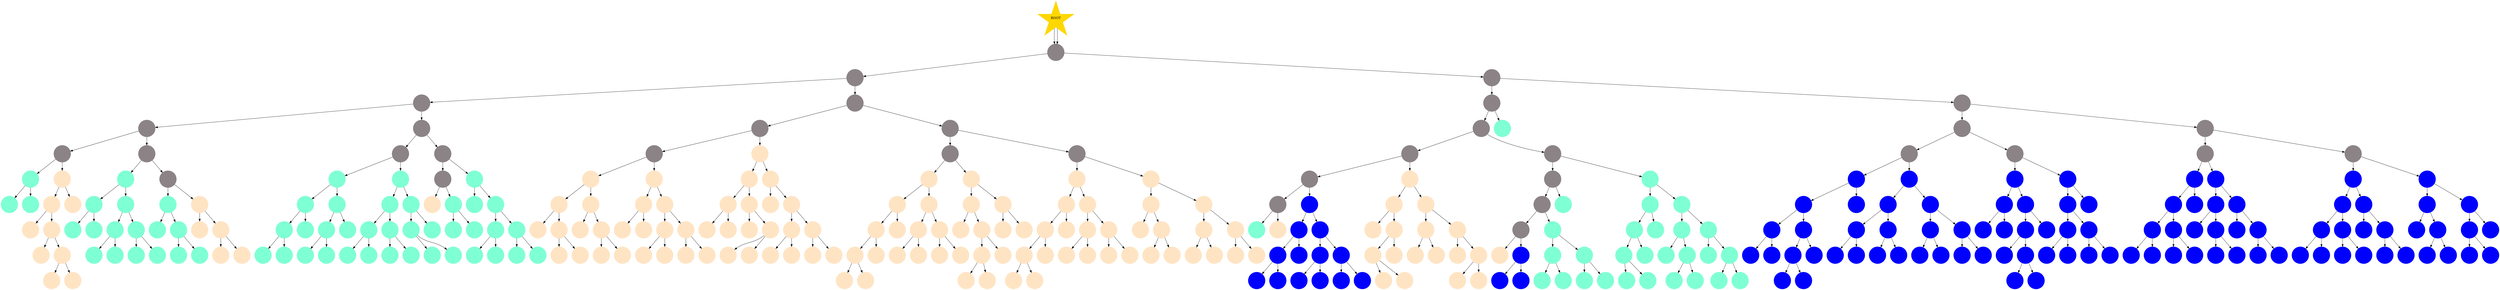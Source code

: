 digraph TreeStructure {

idIDFPKD6O56JC[shape=point; height=1; width=1;style=filled;color=lavenderblush4;label=<<BR/>lavenderblush4<BR/>>]
ROOTNODE[shape=star;style=filled;color=gold;label=<ROOT>]
ROOTNODE->idIDFPKD6O56JC
idIDFPKD6O56JC[shape=point; height=1; width=1;style=filled;color=lavenderblush4;label=<<BR/>lavenderblush4<BR/>>]
ROOTNODE[shape=star;style=filled;color=gold;label=<ROOT>]
ROOTNODE->idIDFPKD6O56JC
idHMG84MONBDZ7[shape=point; height=1; width=1;style=filled;color=lavenderblush4]
idIDFPKD6O56JC->idHMG84MONBDZ7
id1P8H1ME2KFOT[shape=point; height=1; width=1;style=filled;color=lavenderblush4]
idIDFPKD6O56JC->id1P8H1ME2KFOT
idMHEAHH8U468Y[shape=point; height=1; width=1;style=filled;color=lavenderblush4]
idHMG84MONBDZ7->idMHEAHH8U468Y
idWM43GYB3D829[shape=point; height=1; width=1;style=filled;color=lavenderblush4]
idHMG84MONBDZ7->idWM43GYB3D829
id3RB6TF7M4H8I[shape=point; height=1; width=1;style=filled;color=lavenderblush4]
id1P8H1ME2KFOT->id3RB6TF7M4H8I
idM1XQOC60V4Y1[shape=point; height=1; width=1;style=filled;color=lavenderblush4]
id1P8H1ME2KFOT->idM1XQOC60V4Y1
idBQ8B6NURUEVM[shape=point; height=1; width=1;style=filled;color=lavenderblush4]
idMHEAHH8U468Y->idBQ8B6NURUEVM
id72TX530X69KD[shape=point; height=1; width=1;style=filled;color=lavenderblush4]
idMHEAHH8U468Y->id72TX530X69KD
idEO62KBS4G5CT[shape=point; height=1; width=1;style=filled;color=lavenderblush4]
idWM43GYB3D829->idEO62KBS4G5CT
idBXSCDQLMNX2P[shape=point; height=1; width=1;style=filled;color=lavenderblush4]
idWM43GYB3D829->idBXSCDQLMNX2P
id0TD81Y2WT5NV[shape=point; height=1; width=1;style=filled;color=lavenderblush4]
id3RB6TF7M4H8I->id0TD81Y2WT5NV
idQ98WK0U3JAKT[shape=point; height=1; width=1;style=filled;color=aquamarine]
id3RB6TF7M4H8I->idQ98WK0U3JAKT
idSPZLT1Z24OOE[shape=point; height=1; width=1;style=filled;color=lavenderblush4]
idM1XQOC60V4Y1->idSPZLT1Z24OOE
idWS3GKDNKPIYK[shape=point; height=1; width=1;style=filled;color=lavenderblush4]
idM1XQOC60V4Y1->idWS3GKDNKPIYK
idX9PWKYDVFC5A[shape=point; height=1; width=1;style=filled;color=lavenderblush4]
idBQ8B6NURUEVM->idX9PWKYDVFC5A
id8QE9P4TF5QVH[shape=point; height=1; width=1;style=filled;color=lavenderblush4]
idBQ8B6NURUEVM->id8QE9P4TF5QVH
id3MS2XICUQUQ0[shape=point; height=1; width=1;style=filled;color=lavenderblush4]
id72TX530X69KD->id3MS2XICUQUQ0
id4LDVSBQNHIAK[shape=point; height=1; width=1;style=filled;color=lavenderblush4]
id72TX530X69KD->id4LDVSBQNHIAK
idJK83GEOUOFF3[shape=point; height=1; width=1;style=filled;color=lavenderblush4]
idEO62KBS4G5CT->idJK83GEOUOFF3
idTJCMYW28R7SW[shape=point; height=1; width=1;style=filled;color=bisque]
idEO62KBS4G5CT->idTJCMYW28R7SW
idA6ZDOXMBWYK9[shape=point; height=1; width=1;style=filled;color=lavenderblush4]
idBXSCDQLMNX2P->idA6ZDOXMBWYK9
id19ELFMCSDYO3[shape=point; height=1; width=1;style=filled;color=lavenderblush4]
idBXSCDQLMNX2P->id19ELFMCSDYO3
idJASCBHGQ4XL6[shape=point; height=1; width=1;style=filled;color=lavenderblush4]
id0TD81Y2WT5NV->idJASCBHGQ4XL6
idBK4J74Q83AF1[shape=point; height=1; width=1;style=filled;color=lavenderblush4]
id0TD81Y2WT5NV->idBK4J74Q83AF1
id6O37JLVI7A8W[shape=point; height=1; width=1;style=filled;color=lavenderblush4]
idSPZLT1Z24OOE->id6O37JLVI7A8W
id1LK8TRRWSE5Q[shape=point; height=1; width=1;style=filled;color=lavenderblush4]
idSPZLT1Z24OOE->id1LK8TRRWSE5Q
id9EPEIC3OINPQ[shape=point; height=1; width=1;style=filled;color=lavenderblush4]
idWS3GKDNKPIYK->id9EPEIC3OINPQ
id3NRNXTWS5WH8[shape=point; height=1; width=1;style=filled;color=lavenderblush4]
idWS3GKDNKPIYK->id3NRNXTWS5WH8
idE0Q6V26T84SE[shape=point; height=1; width=1;style=filled;color=aquamarine]
idX9PWKYDVFC5A->idE0Q6V26T84SE
idNNK6FGL3U269[shape=point; height=1; width=1;style=filled;color=bisque]
idX9PWKYDVFC5A->idNNK6FGL3U269
idFBUKPEEJ5NG9[shape=point; height=1; width=1;style=filled;color=aquamarine]
id8QE9P4TF5QVH->idFBUKPEEJ5NG9
idPEPN4DOI5RME[shape=point; height=1; width=1;style=filled;color=lavenderblush4]
id8QE9P4TF5QVH->idPEPN4DOI5RME
idKS28MMN59NAK[shape=point; height=1; width=1;style=filled;color=aquamarine]
id3MS2XICUQUQ0->idKS28MMN59NAK
id1SD5GQF7I97I[shape=point; height=1; width=1;style=filled;color=aquamarine]
id3MS2XICUQUQ0->id1SD5GQF7I97I
id7YW8L3EVO1C3[shape=point; height=1; width=1;style=filled;color=lavenderblush4]
id4LDVSBQNHIAK->id7YW8L3EVO1C3
idSFU7D70RS4VY[shape=point; height=1; width=1;style=filled;color=aquamarine]
id4LDVSBQNHIAK->idSFU7D70RS4VY
id5PM4PP6L1Y79[shape=point; height=1; width=1;style=filled;color=bisque]
idJK83GEOUOFF3->id5PM4PP6L1Y79
id2QHEEGUI0CZR[shape=point; height=1; width=1;style=filled;color=bisque]
idJK83GEOUOFF3->id2QHEEGUI0CZR
idZX534TLAL5ZU[shape=point; height=1; width=1;style=filled;color=bisque]
idTJCMYW28R7SW->idZX534TLAL5ZU
idM3V9VJ37KW4V[shape=point; height=1; width=1;style=filled;color=bisque]
idTJCMYW28R7SW->idM3V9VJ37KW4V
idTZ6FESET5RE5[shape=point; height=1; width=1;style=filled;color=bisque]
idA6ZDOXMBWYK9->idTZ6FESET5RE5
idK8C2QOO71K3U[shape=point; height=1; width=1;style=filled;color=bisque]
idA6ZDOXMBWYK9->idK8C2QOO71K3U
id3BZJ890IEF1L[shape=point; height=1; width=1;style=filled;color=bisque]
id19ELFMCSDYO3->id3BZJ890IEF1L
idIKW6H8DTPAHV[shape=point; height=1; width=1;style=filled;color=bisque]
id19ELFMCSDYO3->idIKW6H8DTPAHV
idZJW4ENEQIIE3[shape=point; height=1; width=1;style=filled;color=lavenderblush4]
idJASCBHGQ4XL6->idZJW4ENEQIIE3
id0T1FDN2AG05M[shape=point; height=1; width=1;style=filled;color=bisque]
idJASCBHGQ4XL6->id0T1FDN2AG05M
idGQZSZXJO25DM[shape=point; height=1; width=1;style=filled;color=lavenderblush4]
idBK4J74Q83AF1->idGQZSZXJO25DM
idSLMHA2FYCNHG[shape=point; height=1; width=1;style=filled;color=aquamarine]
idBK4J74Q83AF1->idSLMHA2FYCNHG
idJJ4PZJ58ULA3[shape=point; height=1; width=1;style=filled;color=blue]
id6O37JLVI7A8W->idJJ4PZJ58ULA3
idRMJ8716EM6HA[shape=point; height=1; width=1;style=filled;color=blue]
id6O37JLVI7A8W->idRMJ8716EM6HA
idZ9287QLVFZII[shape=point; height=1; width=1;style=filled;color=blue]
id1LK8TRRWSE5Q->idZ9287QLVFZII
idHXY6V7TA45DA[shape=point; height=1; width=1;style=filled;color=blue]
id1LK8TRRWSE5Q->idHXY6V7TA45DA
id4K8PY9UT7ECW[shape=point; height=1; width=1;style=filled;color=blue]
id9EPEIC3OINPQ->id4K8PY9UT7ECW
idXDLVB6OBU5OK[shape=point; height=1; width=1;style=filled;color=blue]
id9EPEIC3OINPQ->idXDLVB6OBU5OK
id2QM2T4J2YAO3[shape=point; height=1; width=1;style=filled;color=blue]
id3NRNXTWS5WH8->id2QM2T4J2YAO3
id172XUIOUK1PR[shape=point; height=1; width=1;style=filled;color=blue]
id3NRNXTWS5WH8->id172XUIOUK1PR
id7ZBIY9GGC2VQ[shape=point; height=1; width=1;style=filled;color=aquamarine]
idE0Q6V26T84SE->id7ZBIY9GGC2VQ
idRO49J3SMFKJV[shape=point; height=1; width=1;style=filled;color=aquamarine]
idE0Q6V26T84SE->idRO49J3SMFKJV
idYHFRI06M3L4I[shape=point; height=1; width=1;style=filled;color=bisque]
idNNK6FGL3U269->idYHFRI06M3L4I
idSRREG0O5E12D[shape=point; height=1; width=1;style=filled;color=bisque]
idNNK6FGL3U269->idSRREG0O5E12D
idLO0KSAS4TJQM[shape=point; height=1; width=1;style=filled;color=aquamarine]
idFBUKPEEJ5NG9->idLO0KSAS4TJQM
id2F52SSC2MQ1F[shape=point; height=1; width=1;style=filled;color=aquamarine]
idFBUKPEEJ5NG9->id2F52SSC2MQ1F
id9P4N71BOBXHI[shape=point; height=1; width=1;style=filled;color=aquamarine]
idPEPN4DOI5RME->id9P4N71BOBXHI
id1QQKMUXFX1CE[shape=point; height=1; width=1;style=filled;color=bisque]
idPEPN4DOI5RME->id1QQKMUXFX1CE
idU0Q1G7E7S6ZT[shape=point; height=1; width=1;style=filled;color=aquamarine]
idKS28MMN59NAK->idU0Q1G7E7S6ZT
id4GSVUR4I0EYC[shape=point; height=1; width=1;style=filled;color=aquamarine]
idKS28MMN59NAK->id4GSVUR4I0EYC
idSCE8UI9EKK3E[shape=point; height=1; width=1;style=filled;color=aquamarine]
id1SD5GQF7I97I->idSCE8UI9EKK3E
idP1U2XWOSB26K[shape=point; height=1; width=1;style=filled;color=aquamarine]
id1SD5GQF7I97I->idP1U2XWOSB26K
idQHNFK5P6HXGX[shape=point; height=1; width=1;style=filled;color=bisque]
id7YW8L3EVO1C3->idQHNFK5P6HXGX
idBEV00Q3P5QRT[shape=point; height=1; width=1;style=filled;color=aquamarine]
id7YW8L3EVO1C3->idBEV00Q3P5QRT
id896T4VYMY0GH[shape=point; height=1; width=1;style=filled;color=aquamarine]
idSFU7D70RS4VY->id896T4VYMY0GH
idD66Q89BQGJGD[shape=point; height=1; width=1;style=filled;color=aquamarine]
idSFU7D70RS4VY->idD66Q89BQGJGD
id7D4WQW5LQC8O[shape=point; height=1; width=1;style=filled;color=bisque]
id5PM4PP6L1Y79->id7D4WQW5LQC8O
idM7G9IRG1KK44[shape=point; height=1; width=1;style=filled;color=bisque]
id5PM4PP6L1Y79->idM7G9IRG1KK44
idL5HDSEJVRMQT[shape=point; height=1; width=1;style=filled;color=bisque]
id2QHEEGUI0CZR->idL5HDSEJVRMQT
id8S3NLLFIHMYI[shape=point; height=1; width=1;style=filled;color=bisque]
id2QHEEGUI0CZR->id8S3NLLFIHMYI
idGEUB5UPUMFCE[shape=point; height=1; width=1;style=filled;color=bisque]
idZX534TLAL5ZU->idGEUB5UPUMFCE
idSJ9M8H1TE0SE[shape=point; height=1; width=1;style=filled;color=bisque]
idZX534TLAL5ZU->idSJ9M8H1TE0SE
idL360C26TM1T1[shape=point; height=1; width=1;style=filled;color=bisque]
idM3V9VJ37KW4V->idL360C26TM1T1
idH9Z5CHEUGLWO[shape=point; height=1; width=1;style=filled;color=bisque]
idM3V9VJ37KW4V->idH9Z5CHEUGLWO
idMRLKRJ0XF8ZJ[shape=point; height=1; width=1;style=filled;color=bisque]
idTZ6FESET5RE5->idMRLKRJ0XF8ZJ
id6HWU4A2GM2VY[shape=point; height=1; width=1;style=filled;color=bisque]
idTZ6FESET5RE5->id6HWU4A2GM2VY
idF2DA84I6RXL9[shape=point; height=1; width=1;style=filled;color=bisque]
idK8C2QOO71K3U->idF2DA84I6RXL9
idWW8ITLRTBKT7[shape=point; height=1; width=1;style=filled;color=bisque]
idK8C2QOO71K3U->idWW8ITLRTBKT7
idWZFA12DBLDYG[shape=point; height=1; width=1;style=filled;color=bisque]
id3BZJ890IEF1L->idWZFA12DBLDYG
idP6CBF3XDKK96[shape=point; height=1; width=1;style=filled;color=bisque]
id3BZJ890IEF1L->idP6CBF3XDKK96
id3GLFYU03L6DF[shape=point; height=1; width=1;style=filled;color=bisque]
idIKW6H8DTPAHV->id3GLFYU03L6DF
idV9I1BR02OUFP[shape=point; height=1; width=1;style=filled;color=bisque]
idIKW6H8DTPAHV->idV9I1BR02OUFP
id3FJCG7BE5SXL[shape=point; height=1; width=1;style=filled;color=lavenderblush4]
idZJW4ENEQIIE3->id3FJCG7BE5SXL
idRT2KRI1SHW5L[shape=point; height=1; width=1;style=filled;color=blue]
idZJW4ENEQIIE3->idRT2KRI1SHW5L
id9FXX03QFEG4U[shape=point; height=1; width=1;style=filled;color=bisque]
id0T1FDN2AG05M->id9FXX03QFEG4U
id4HL6M5N1DFRY[shape=point; height=1; width=1;style=filled;color=bisque]
id0T1FDN2AG05M->id4HL6M5N1DFRY
idLXX9CHC8YGBW[shape=point; height=1; width=1;style=filled;color=lavenderblush4]
idGQZSZXJO25DM->idLXX9CHC8YGBW
idH9O77NVSB4KI[shape=point; height=1; width=1;style=filled;color=aquamarine]
idGQZSZXJO25DM->idH9O77NVSB4KI
id6748IYTSYJSP[shape=point; height=1; width=1;style=filled;color=aquamarine]
idSLMHA2FYCNHG->id6748IYTSYJSP
id92NK3RBHV0UF[shape=point; height=1; width=1;style=filled;color=aquamarine]
idSLMHA2FYCNHG->id92NK3RBHV0UF
idDAQFGCX3IX3V[shape=point; height=1; width=1;style=filled;color=blue]
idJJ4PZJ58ULA3->idDAQFGCX3IX3V
id4H9874D78VYP[shape=point; height=1; width=1;style=filled;color=blue]
idJJ4PZJ58ULA3->id4H9874D78VYP
idR41YWK0V6N2A[shape=point; height=1; width=1;style=filled;color=blue]
idRMJ8716EM6HA->idR41YWK0V6N2A
idMK4TINX93VDI[shape=point; height=1; width=1;style=filled;color=blue]
idRMJ8716EM6HA->idMK4TINX93VDI
id9BUM34J7O7P4[shape=point; height=1; width=1;style=filled;color=blue]
idZ9287QLVFZII->id9BUM34J7O7P4
idWDKIH1RWYAKE[shape=point; height=1; width=1;style=filled;color=blue]
idZ9287QLVFZII->idWDKIH1RWYAKE
idRMYU5RISUQ2G[shape=point; height=1; width=1;style=filled;color=blue]
idHXY6V7TA45DA->idRMYU5RISUQ2G
idHFVCIIE24K5T[shape=point; height=1; width=1;style=filled;color=blue]
idHXY6V7TA45DA->idHFVCIIE24K5T
idEZQ6MI1RLHVB[shape=point; height=1; width=1;style=filled;color=blue]
id4K8PY9UT7ECW->idEZQ6MI1RLHVB
idR0TAWJEKZ4QY[shape=point; height=1; width=1;style=filled;color=blue]
id4K8PY9UT7ECW->idR0TAWJEKZ4QY
idOOYQNKHFQI12[shape=point; height=1; width=1;style=filled;color=blue]
idXDLVB6OBU5OK->idOOYQNKHFQI12
id5NTN1SOOMEJN[shape=point; height=1; width=1;style=filled;color=blue]
idXDLVB6OBU5OK->id5NTN1SOOMEJN
idTIRIGTU7EURB[shape=point; height=1; width=1;style=filled;color=blue]
id2QM2T4J2YAO3->idTIRIGTU7EURB
idXUT2SUMZNEPQ[shape=point; height=1; width=1;style=filled;color=blue]
id2QM2T4J2YAO3->idXUT2SUMZNEPQ
idXWQ9AOW8YIZQ[shape=point; height=1; width=1;style=filled;color=blue]
id172XUIOUK1PR->idXWQ9AOW8YIZQ
idQQ2RDLH1ED24[shape=point; height=1; width=1;style=filled;color=blue]
id172XUIOUK1PR->idQQ2RDLH1ED24
idL6X51EG76QGV[shape=point; height=1; width=1;style=filled;color=bisque]
idYHFRI06M3L4I->idL6X51EG76QGV
idRGXP8D8ZFO5Z[shape=point; height=1; width=1;style=filled;color=bisque]
idYHFRI06M3L4I->idRGXP8D8ZFO5Z
id2YWUZ57DRMKG[shape=point; height=1; width=1;style=filled;color=aquamarine]
idLO0KSAS4TJQM->id2YWUZ57DRMKG
idDXBKUWXZKBZV[shape=point; height=1; width=1;style=filled;color=aquamarine]
idLO0KSAS4TJQM->idDXBKUWXZKBZV
idSWUOU3EOUZIB[shape=point; height=1; width=1;style=filled;color=aquamarine]
id2F52SSC2MQ1F->idSWUOU3EOUZIB
idDJTQRINEM32C[shape=point; height=1; width=1;style=filled;color=aquamarine]
id2F52SSC2MQ1F->idDJTQRINEM32C
idKC32IT9CT4AD[shape=point; height=1; width=1;style=filled;color=aquamarine]
id9P4N71BOBXHI->idKC32IT9CT4AD
id9KLX1A2R4UKH[shape=point; height=1; width=1;style=filled;color=aquamarine]
id9P4N71BOBXHI->id9KLX1A2R4UKH
idHOA7EHU4FDKK[shape=point; height=1; width=1;style=filled;color=bisque]
id1QQKMUXFX1CE->idHOA7EHU4FDKK
idA787LU9YEMU4[shape=point; height=1; width=1;style=filled;color=bisque]
id1QQKMUXFX1CE->idA787LU9YEMU4
id4K5JEBUBFLC0[shape=point; height=1; width=1;style=filled;color=aquamarine]
idU0Q1G7E7S6ZT->id4K5JEBUBFLC0
idGDJC2ZVZW40H[shape=point; height=1; width=1;style=filled;color=aquamarine]
idU0Q1G7E7S6ZT->idGDJC2ZVZW40H
id5QG4THZ1Q6F9[shape=point; height=1; width=1;style=filled;color=aquamarine]
id4GSVUR4I0EYC->id5QG4THZ1Q6F9
id6IRXU3EYYLM5[shape=point; height=1; width=1;style=filled;color=aquamarine]
id4GSVUR4I0EYC->id6IRXU3EYYLM5
idX3VPXES5DUYQ[shape=point; height=1; width=1;style=filled;color=aquamarine]
idSCE8UI9EKK3E->idX3VPXES5DUYQ
idW6K91OR95WRP[shape=point; height=1; width=1;style=filled;color=aquamarine]
idSCE8UI9EKK3E->idW6K91OR95WRP
id4VLKNAAC8HTA[shape=point; height=1; width=1;style=filled;color=aquamarine]
idP1U2XWOSB26K->id4VLKNAAC8HTA
idR5IY50QEND48[shape=point; height=1; width=1;style=filled;color=aquamarine]
idP1U2XWOSB26K->idR5IY50QEND48
idWH9A1QIWTY3X[shape=point; height=1; width=1;style=filled;color=aquamarine]
idBEV00Q3P5QRT->idWH9A1QIWTY3X
idMT8FSTPCQ7X3[shape=point; height=1; width=1;style=filled;color=aquamarine]
idBEV00Q3P5QRT->idMT8FSTPCQ7X3
idU5IC80KD4V5F[shape=point; height=1; width=1;style=filled;color=aquamarine]
idD66Q89BQGJGD->idU5IC80KD4V5F
idTTKPBFFC1ER9[shape=point; height=1; width=1;style=filled;color=aquamarine]
idD66Q89BQGJGD->idTTKPBFFC1ER9
idF4RA27W2G0OH[shape=point; height=1; width=1;style=filled;color=bisque]
id7D4WQW5LQC8O->idF4RA27W2G0OH
id2AZSMD7NUP9Y[shape=point; height=1; width=1;style=filled;color=bisque]
id7D4WQW5LQC8O->id2AZSMD7NUP9Y
idK6K6Q5O7VGTE[shape=point; height=1; width=1;style=filled;color=bisque]
idM7G9IRG1KK44->idK6K6Q5O7VGTE
id14HFY7VAIG2M[shape=point; height=1; width=1;style=filled;color=bisque]
idM7G9IRG1KK44->id14HFY7VAIG2M
idJC03DGR4GGAR[shape=point; height=1; width=1;style=filled;color=bisque]
idL5HDSEJVRMQT->idJC03DGR4GGAR
idK6AICIPFLR70[shape=point; height=1; width=1;style=filled;color=bisque]
idL5HDSEJVRMQT->idK6AICIPFLR70
idBFHT0VB6SV7A[shape=point; height=1; width=1;style=filled;color=bisque]
id8S3NLLFIHMYI->idBFHT0VB6SV7A
idNZC8HC496EFS[shape=point; height=1; width=1;style=filled;color=bisque]
id8S3NLLFIHMYI->idNZC8HC496EFS
idRON5CL2ZXBG2[shape=point; height=1; width=1;style=filled;color=bisque]
idGEUB5UPUMFCE->idRON5CL2ZXBG2
idCOUD5V2470VP[shape=point; height=1; width=1;style=filled;color=bisque]
idGEUB5UPUMFCE->idCOUD5V2470VP
id6AFX23SA4UXL[shape=point; height=1; width=1;style=filled;color=bisque]
idSJ9M8H1TE0SE->id6AFX23SA4UXL
idWZAIONCSM3G0[shape=point; height=1; width=1;style=filled;color=bisque]
idSJ9M8H1TE0SE->idWZAIONCSM3G0
id9H9M28I66T0M[shape=point; height=1; width=1;style=filled;color=bisque]
idH9Z5CHEUGLWO->id9H9M28I66T0M
idIEDNSQSH0YG4[shape=point; height=1; width=1;style=filled;color=bisque]
idH9Z5CHEUGLWO->idIEDNSQSH0YG4
idOF8YQ1S2X2LW[shape=point; height=1; width=1;style=filled;color=bisque]
idMRLKRJ0XF8ZJ->idOF8YQ1S2X2LW
id2EN85CTVJ1I3[shape=point; height=1; width=1;style=filled;color=bisque]
idMRLKRJ0XF8ZJ->id2EN85CTVJ1I3
idG38EJDHMYVEN[shape=point; height=1; width=1;style=filled;color=bisque]
id6HWU4A2GM2VY->idG38EJDHMYVEN
id33ZNUBRX3JJP[shape=point; height=1; width=1;style=filled;color=bisque]
id6HWU4A2GM2VY->id33ZNUBRX3JJP
id8FI54HF0UZ76[shape=point; height=1; width=1;style=filled;color=bisque]
idF2DA84I6RXL9->id8FI54HF0UZ76
idG0GDP94I4ANH[shape=point; height=1; width=1;style=filled;color=bisque]
idF2DA84I6RXL9->idG0GDP94I4ANH
id3ZWTPYZZAK4M[shape=point; height=1; width=1;style=filled;color=bisque]
idWW8ITLRTBKT7->id3ZWTPYZZAK4M
idRYJLMBP26NAB[shape=point; height=1; width=1;style=filled;color=bisque]
idWW8ITLRTBKT7->idRYJLMBP26NAB
idFJ64U6DSE9MK[shape=point; height=1; width=1;style=filled;color=bisque]
idWZFA12DBLDYG->idFJ64U6DSE9MK
idKRIQ7KO6HDIB[shape=point; height=1; width=1;style=filled;color=bisque]
idWZFA12DBLDYG->idKRIQ7KO6HDIB
idQMT5BOLTFS8L[shape=point; height=1; width=1;style=filled;color=bisque]
idP6CBF3XDKK96->idQMT5BOLTFS8L
idDE1HSOGJKGGE[shape=point; height=1; width=1;style=filled;color=bisque]
idP6CBF3XDKK96->idDE1HSOGJKGGE
id9Z8VBZJQ698Z[shape=point; height=1; width=1;style=filled;color=bisque]
id3GLFYU03L6DF->id9Z8VBZJQ698Z
idFEOE7R3QVRGK[shape=point; height=1; width=1;style=filled;color=bisque]
id3GLFYU03L6DF->idFEOE7R3QVRGK
id4RDLD2WFF2SU[shape=point; height=1; width=1;style=filled;color=bisque]
idV9I1BR02OUFP->id4RDLD2WFF2SU
idMN3KQ1Y43H65[shape=point; height=1; width=1;style=filled;color=bisque]
idV9I1BR02OUFP->idMN3KQ1Y43H65
idOQU6T7WEB8FX[shape=point; height=1; width=1;style=filled;color=aquamarine]
id3FJCG7BE5SXL->idOQU6T7WEB8FX
idBZXR8YHIDJ1Z[shape=point; height=1; width=1;style=filled;color=bisque]
id3FJCG7BE5SXL->idBZXR8YHIDJ1Z
idD3ZJR4HTSXX3[shape=point; height=1; width=1;style=filled;color=blue]
idRT2KRI1SHW5L->idD3ZJR4HTSXX3
idANA9OLDJFVTW[shape=point; height=1; width=1;style=filled;color=blue]
idRT2KRI1SHW5L->idANA9OLDJFVTW
idJ76EHIX2TYJU[shape=point; height=1; width=1;style=filled;color=bisque]
id9FXX03QFEG4U->idJ76EHIX2TYJU
idK3SYWB6FBEBY[shape=point; height=1; width=1;style=filled;color=bisque]
id9FXX03QFEG4U->idK3SYWB6FBEBY
idBXPQ5T6SATQ0[shape=point; height=1; width=1;style=filled;color=bisque]
id4HL6M5N1DFRY->idBXPQ5T6SATQ0
idTOIEKE9HPO5Z[shape=point; height=1; width=1;style=filled;color=bisque]
id4HL6M5N1DFRY->idTOIEKE9HPO5Z
id2W0KF264VS7S[shape=point; height=1; width=1;style=filled;color=lavenderblush4]
idLXX9CHC8YGBW->id2W0KF264VS7S
idR8XIZAO97BMX[shape=point; height=1; width=1;style=filled;color=aquamarine]
idLXX9CHC8YGBW->idR8XIZAO97BMX
idPBYC6EVZ4V09[shape=point; height=1; width=1;style=filled;color=aquamarine]
id6748IYTSYJSP->idPBYC6EVZ4V09
id3YN06PHLBBPC[shape=point; height=1; width=1;style=filled;color=aquamarine]
id6748IYTSYJSP->id3YN06PHLBBPC
id2ARTG3KAE9WM[shape=point; height=1; width=1;style=filled;color=aquamarine]
id92NK3RBHV0UF->id2ARTG3KAE9WM
idVJ9G3JS9S7MD[shape=point; height=1; width=1;style=filled;color=aquamarine]
id92NK3RBHV0UF->idVJ9G3JS9S7MD
id0HFUUC2KU8A2[shape=point; height=1; width=1;style=filled;color=blue]
idDAQFGCX3IX3V->id0HFUUC2KU8A2
idGJLH9C055X1C[shape=point; height=1; width=1;style=filled;color=blue]
idDAQFGCX3IX3V->idGJLH9C055X1C
idP7AZ9H19MKTJ[shape=point; height=1; width=1;style=filled;color=blue]
idR41YWK0V6N2A->idP7AZ9H19MKTJ
idBUWYKGM77RTL[shape=point; height=1; width=1;style=filled;color=blue]
idR41YWK0V6N2A->idBUWYKGM77RTL
idL51DC742CO2J[shape=point; height=1; width=1;style=filled;color=blue]
idMK4TINX93VDI->idL51DC742CO2J
idSVKGLRCLDZL3[shape=point; height=1; width=1;style=filled;color=blue]
idMK4TINX93VDI->idSVKGLRCLDZL3
idFG421DVOI3O3[shape=point; height=1; width=1;style=filled;color=blue]
id9BUM34J7O7P4->idFG421DVOI3O3
idT88US65X50QR[shape=point; height=1; width=1;style=filled;color=blue]
id9BUM34J7O7P4->idT88US65X50QR
idP4Y2MXH9MSPZ[shape=point; height=1; width=1;style=filled;color=blue]
idWDKIH1RWYAKE->idP4Y2MXH9MSPZ
idTBJUK1HBT2JS[shape=point; height=1; width=1;style=filled;color=blue]
idWDKIH1RWYAKE->idTBJUK1HBT2JS
idYVGQMN4DIAWJ[shape=point; height=1; width=1;style=filled;color=blue]
idRMYU5RISUQ2G->idYVGQMN4DIAWJ
idVLOAAYMI8863[shape=point; height=1; width=1;style=filled;color=blue]
idRMYU5RISUQ2G->idVLOAAYMI8863
idI3FE2V3A49X2[shape=point; height=1; width=1;style=filled;color=blue]
idEZQ6MI1RLHVB->idI3FE2V3A49X2
id5IDNGX4WKTWN[shape=point; height=1; width=1;style=filled;color=blue]
idEZQ6MI1RLHVB->id5IDNGX4WKTWN
idLR3Q2ME3DAT8[shape=point; height=1; width=1;style=filled;color=blue]
idOOYQNKHFQI12->idLR3Q2ME3DAT8
idNK3C4QSWIGLX[shape=point; height=1; width=1;style=filled;color=blue]
idOOYQNKHFQI12->idNK3C4QSWIGLX
id7B1K7OPVRUP6[shape=point; height=1; width=1;style=filled;color=blue]
id5NTN1SOOMEJN->id7B1K7OPVRUP6
id3SLD1Z7OYBAC[shape=point; height=1; width=1;style=filled;color=blue]
id5NTN1SOOMEJN->id3SLD1Z7OYBAC
idKKLN1Q2DMLYU[shape=point; height=1; width=1;style=filled;color=blue]
idTIRIGTU7EURB->idKKLN1Q2DMLYU
idJZF6R0MOVCYM[shape=point; height=1; width=1;style=filled;color=blue]
idTIRIGTU7EURB->idJZF6R0MOVCYM
idSTUN9R7CH7UD[shape=point; height=1; width=1;style=filled;color=blue]
idXUT2SUMZNEPQ->idSTUN9R7CH7UD
idBB3EIQP0946B[shape=point; height=1; width=1;style=filled;color=blue]
idXUT2SUMZNEPQ->idBB3EIQP0946B
id0EMJ29M56YPA[shape=point; height=1; width=1;style=filled;color=blue]
idXWQ9AOW8YIZQ->id0EMJ29M56YPA
id7II9PUCTF3CI[shape=point; height=1; width=1;style=filled;color=blue]
idXWQ9AOW8YIZQ->id7II9PUCTF3CI
idY14J4U516PUS[shape=point; height=1; width=1;style=filled;color=blue]
idQQ2RDLH1ED24->idY14J4U516PUS
idAKWKOZ78BT77[shape=point; height=1; width=1;style=filled;color=blue]
idQQ2RDLH1ED24->idAKWKOZ78BT77
idFHFRN6Z8775L[shape=point; height=1; width=1;style=filled;color=bisque]
idRGXP8D8ZFO5Z->idFHFRN6Z8775L
idINJSEIHHWMN8[shape=point; height=1; width=1;style=filled;color=bisque]
idRGXP8D8ZFO5Z->idINJSEIHHWMN8
idJQW6ML4QJYUG[shape=point; height=1; width=1;style=filled;color=aquamarine]
idSWUOU3EOUZIB->idJQW6ML4QJYUG
idRUKRAUVHC3FF[shape=point; height=1; width=1;style=filled;color=aquamarine]
idSWUOU3EOUZIB->idRUKRAUVHC3FF
idS7UFQRA442SH[shape=point; height=1; width=1;style=filled;color=aquamarine]
idDJTQRINEM32C->idS7UFQRA442SH
idTX008RGH25K5[shape=point; height=1; width=1;style=filled;color=aquamarine]
idDJTQRINEM32C->idTX008RGH25K5
id8XJECGUCEYZI[shape=point; height=1; width=1;style=filled;color=aquamarine]
id9KLX1A2R4UKH->id8XJECGUCEYZI
id58L87X1UNYI3[shape=point; height=1; width=1;style=filled;color=aquamarine]
id9KLX1A2R4UKH->id58L87X1UNYI3
idG22NO1AM2VAS[shape=point; height=1; width=1;style=filled;color=bisque]
idA787LU9YEMU4->idG22NO1AM2VAS
idDMXENC4UPQ1O[shape=point; height=1; width=1;style=filled;color=bisque]
idA787LU9YEMU4->idDMXENC4UPQ1O
idRYDU1HHATEJV[shape=point; height=1; width=1;style=filled;color=aquamarine]
id4K5JEBUBFLC0->idRYDU1HHATEJV
id0OSGFZCJP9LM[shape=point; height=1; width=1;style=filled;color=aquamarine]
id4K5JEBUBFLC0->id0OSGFZCJP9LM
id7RXJPZMLZEYO[shape=point; height=1; width=1;style=filled;color=aquamarine]
id5QG4THZ1Q6F9->id7RXJPZMLZEYO
idEVE1VOCBHZTO[shape=point; height=1; width=1;style=filled;color=aquamarine]
id5QG4THZ1Q6F9->idEVE1VOCBHZTO
idW10QKZS8XHEJ[shape=point; height=1; width=1;style=filled;color=aquamarine]
idX3VPXES5DUYQ->idW10QKZS8XHEJ
idY57VIH71TPRB[shape=point; height=1; width=1;style=filled;color=aquamarine]
idX3VPXES5DUYQ->idY57VIH71TPRB
idJSIAL9MPCCIF[shape=point; height=1; width=1;style=filled;color=aquamarine]
idW6K91OR95WRP->idJSIAL9MPCCIF
id4HGANFDIRYI8[shape=point; height=1; width=1;style=filled;color=aquamarine]
idW6K91OR95WRP->id4HGANFDIRYI8
idREFJ91Q1865F[shape=point; height=1; width=1;style=filled;color=aquamarine]
id4VLKNAAC8HTA->idREFJ91Q1865F
idU0POF2IVAF84[shape=point; height=1; width=1;style=filled;color=aquamarine]
id4VLKNAAC8HTA->idU0POF2IVAF84
idF8VIFEMSPLXN[shape=point; height=1; width=1;style=filled;color=aquamarine]
idU5IC80KD4V5F->idF8VIFEMSPLXN
idDXNVBMRCDM3D[shape=point; height=1; width=1;style=filled;color=aquamarine]
idU5IC80KD4V5F->idDXNVBMRCDM3D
idVPNCWSM6OQ24[shape=point; height=1; width=1;style=filled;color=aquamarine]
idTTKPBFFC1ER9->idVPNCWSM6OQ24
idC31211KMEP9Z[shape=point; height=1; width=1;style=filled;color=aquamarine]
idTTKPBFFC1ER9->idC31211KMEP9Z
idFKDTFK0JZHO0[shape=point; height=1; width=1;style=filled;color=bisque]
id2AZSMD7NUP9Y->idFKDTFK0JZHO0
idWWAT6L7RVJ5J[shape=point; height=1; width=1;style=filled;color=bisque]
id2AZSMD7NUP9Y->idWWAT6L7RVJ5J
id02PGWZA90NSL[shape=point; height=1; width=1;style=filled;color=bisque]
id14HFY7VAIG2M->id02PGWZA90NSL
idDG8LY7G9CZ5C[shape=point; height=1; width=1;style=filled;color=bisque]
id14HFY7VAIG2M->idDG8LY7G9CZ5C
idLTC1DYWFITBD[shape=point; height=1; width=1;style=filled;color=bisque]
idBFHT0VB6SV7A->idLTC1DYWFITBD
id3STZ2MDVFJTF[shape=point; height=1; width=1;style=filled;color=bisque]
idBFHT0VB6SV7A->id3STZ2MDVFJTF
idLFUY911LT06F[shape=point; height=1; width=1;style=filled;color=bisque]
idNZC8HC496EFS->idLFUY911LT06F
id84MAAU8NYO0J[shape=point; height=1; width=1;style=filled;color=bisque]
idNZC8HC496EFS->id84MAAU8NYO0J
idJJ9BHZJ9YAAK[shape=point; height=1; width=1;style=filled;color=bisque]
idWZAIONCSM3G0->idJJ9BHZJ9YAAK
id3J896P7PHCTR[shape=point; height=1; width=1;style=filled;color=bisque]
idWZAIONCSM3G0->id3J896P7PHCTR
id659VM4YEJGN6[shape=point; height=1; width=1;style=filled;color=bisque]
id9H9M28I66T0M->id659VM4YEJGN6
idHQHZ2LZOKHRL[shape=point; height=1; width=1;style=filled;color=bisque]
id9H9M28I66T0M->idHQHZ2LZOKHRL
idNJ82GJVYNMDH[shape=point; height=1; width=1;style=filled;color=bisque]
idIEDNSQSH0YG4->idNJ82GJVYNMDH
idYCX2DX3AL33O[shape=point; height=1; width=1;style=filled;color=bisque]
idIEDNSQSH0YG4->idYCX2DX3AL33O
idLB4V0E0B1YJS[shape=point; height=1; width=1;style=filled;color=bisque]
idOF8YQ1S2X2LW->idLB4V0E0B1YJS
idTF2S2SM66HOD[shape=point; height=1; width=1;style=filled;color=bisque]
idOF8YQ1S2X2LW->idTF2S2SM66HOD
idZE5BYUQ0NIZ8[shape=point; height=1; width=1;style=filled;color=bisque]
idG38EJDHMYVEN->idZE5BYUQ0NIZ8
id6TO3XRX01HGT[shape=point; height=1; width=1;style=filled;color=bisque]
idG38EJDHMYVEN->id6TO3XRX01HGT
idEXVTKTLR13T2[shape=point; height=1; width=1;style=filled;color=bisque]
id33ZNUBRX3JJP->idEXVTKTLR13T2
id4Y7SFWQTMF7L[shape=point; height=1; width=1;style=filled;color=bisque]
id33ZNUBRX3JJP->id4Y7SFWQTMF7L
idFY4QXY4053CL[shape=point; height=1; width=1;style=filled;color=bisque]
idG0GDP94I4ANH->idFY4QXY4053CL
idFZORNYX7FC5V[shape=point; height=1; width=1;style=filled;color=bisque]
idG0GDP94I4ANH->idFZORNYX7FC5V
idU5729P6A0USG[shape=point; height=1; width=1;style=filled;color=bisque]
idFJ64U6DSE9MK->idU5729P6A0USG
id8NMI30A4KW4K[shape=point; height=1; width=1;style=filled;color=bisque]
idFJ64U6DSE9MK->id8NMI30A4KW4K
idB8BQ18UZXGBI[shape=point; height=1; width=1;style=filled;color=bisque]
idQMT5BOLTFS8L->idB8BQ18UZXGBI
idGTR1RW3VJF3G[shape=point; height=1; width=1;style=filled;color=bisque]
idQMT5BOLTFS8L->idGTR1RW3VJF3G
idWORPSH0K3227[shape=point; height=1; width=1;style=filled;color=bisque]
idDE1HSOGJKGGE->idWORPSH0K3227
id260SEDR3PGJS[shape=point; height=1; width=1;style=filled;color=bisque]
idDE1HSOGJKGGE->id260SEDR3PGJS
id3Z0LI4YED7UC[shape=point; height=1; width=1;style=filled;color=bisque]
idFEOE7R3QVRGK->id3Z0LI4YED7UC
idSZSLLDN5TD1D[shape=point; height=1; width=1;style=filled;color=bisque]
idFEOE7R3QVRGK->idSZSLLDN5TD1D
idUBU9F0TGP5OR[shape=point; height=1; width=1;style=filled;color=bisque]
id4RDLD2WFF2SU->idUBU9F0TGP5OR
id8XJAB2D2BQSQ[shape=point; height=1; width=1;style=filled;color=bisque]
id4RDLD2WFF2SU->id8XJAB2D2BQSQ
idCG3E377NW50H[shape=point; height=1; width=1;style=filled;color=bisque]
idMN3KQ1Y43H65->idCG3E377NW50H
id6HOOC7MF4PZX[shape=point; height=1; width=1;style=filled;color=bisque]
idMN3KQ1Y43H65->id6HOOC7MF4PZX
idHGE3RSXBNLVJ[shape=point; height=1; width=1;style=filled;color=blue]
idD3ZJR4HTSXX3->idHGE3RSXBNLVJ
idHFO9I81SCGWW[shape=point; height=1; width=1;style=filled;color=blue]
idD3ZJR4HTSXX3->idHFO9I81SCGWW
idJYK2LQ15O2A5[shape=point; height=1; width=1;style=filled;color=blue]
idANA9OLDJFVTW->idJYK2LQ15O2A5
idU7D7J76UEPVG[shape=point; height=1; width=1;style=filled;color=blue]
idANA9OLDJFVTW->idU7D7J76UEPVG
id0BO1EPP1N6GT[shape=point; height=1; width=1;style=filled;color=bisque]
idK3SYWB6FBEBY->id0BO1EPP1N6GT
idG3X7PFNQMWAY[shape=point; height=1; width=1;style=filled;color=bisque]
idK3SYWB6FBEBY->idG3X7PFNQMWAY
idVWSTCGRX9A4Q[shape=point; height=1; width=1;style=filled;color=bisque]
idBXPQ5T6SATQ0->idVWSTCGRX9A4Q
id2LZPL021P3X0[shape=point; height=1; width=1;style=filled;color=bisque]
idBXPQ5T6SATQ0->id2LZPL021P3X0
idZ37YD88G8GSS[shape=point; height=1; width=1;style=filled;color=bisque]
idTOIEKE9HPO5Z->idZ37YD88G8GSS
idK0NIEW3JZBZF[shape=point; height=1; width=1;style=filled;color=bisque]
idTOIEKE9HPO5Z->idK0NIEW3JZBZF
id7W47ZSIVB1RD[shape=point; height=1; width=1;style=filled;color=bisque]
id2W0KF264VS7S->id7W47ZSIVB1RD
idCEIBRZBS3LQV[shape=point; height=1; width=1;style=filled;color=blue]
id2W0KF264VS7S->idCEIBRZBS3LQV
idJDI81Q8Z2H77[shape=point; height=1; width=1;style=filled;color=aquamarine]
idR8XIZAO97BMX->idJDI81Q8Z2H77
idKY4A2EO1JI1F[shape=point; height=1; width=1;style=filled;color=aquamarine]
idR8XIZAO97BMX->idKY4A2EO1JI1F
idCLE9GU5RQMBM[shape=point; height=1; width=1;style=filled;color=aquamarine]
idPBYC6EVZ4V09->idCLE9GU5RQMBM
idHWQ6SYUSKY1Z[shape=point; height=1; width=1;style=filled;color=aquamarine]
idPBYC6EVZ4V09->idHWQ6SYUSKY1Z
idZVJGQ8Y4I71T[shape=point; height=1; width=1;style=filled;color=aquamarine]
id2ARTG3KAE9WM->idZVJGQ8Y4I71T
idT9YX8X2S0GC6[shape=point; height=1; width=1;style=filled;color=aquamarine]
id2ARTG3KAE9WM->idT9YX8X2S0GC6
id7VNES004VVPI[shape=point; height=1; width=1;style=filled;color=aquamarine]
idVJ9G3JS9S7MD->id7VNES004VVPI
id6FVYUQJENI53[shape=point; height=1; width=1;style=filled;color=aquamarine]
idVJ9G3JS9S7MD->id6FVYUQJENI53
id05DSL7WGE55Q[shape=point; height=1; width=1;style=filled;color=blue]
id0HFUUC2KU8A2->id05DSL7WGE55Q
id76ONDPZJ0RCJ[shape=point; height=1; width=1;style=filled;color=blue]
id0HFUUC2KU8A2->id76ONDPZJ0RCJ
idTBDM01BS5YWM[shape=point; height=1; width=1;style=filled;color=blue]
idGJLH9C055X1C->idTBDM01BS5YWM
id5TEH4UZ0IWPN[shape=point; height=1; width=1;style=filled;color=blue]
idGJLH9C055X1C->id5TEH4UZ0IWPN
id42P0MHH7GO8L[shape=point; height=1; width=1;style=filled;color=blue]
idP7AZ9H19MKTJ->id42P0MHH7GO8L
idF9Q4KU1VGTGF[shape=point; height=1; width=1;style=filled;color=blue]
idP7AZ9H19MKTJ->idF9Q4KU1VGTGF
id997BQT35TDUH[shape=point; height=1; width=1;style=filled;color=blue]
idBUWYKGM77RTL->id997BQT35TDUH
id64XIHGBE4GGZ[shape=point; height=1; width=1;style=filled;color=blue]
idBUWYKGM77RTL->id64XIHGBE4GGZ
id33H2IPW25DLG[shape=point; height=1; width=1;style=filled;color=blue]
idL51DC742CO2J->id33H2IPW25DLG
id8L24EPF0OZ7I[shape=point; height=1; width=1;style=filled;color=blue]
idL51DC742CO2J->id8L24EPF0OZ7I
id5B1W1AJAWS69[shape=point; height=1; width=1;style=filled;color=blue]
idSVKGLRCLDZL3->id5B1W1AJAWS69
idEOBP21X4RUJ5[shape=point; height=1; width=1;style=filled;color=blue]
idSVKGLRCLDZL3->idEOBP21X4RUJ5
id2LGN6CUI79LC[shape=point; height=1; width=1;style=filled;color=blue]
idP4Y2MXH9MSPZ->id2LGN6CUI79LC
id2POVST8GLNBG[shape=point; height=1; width=1;style=filled;color=blue]
idP4Y2MXH9MSPZ->id2POVST8GLNBG
idQUM66ETZ84YV[shape=point; height=1; width=1;style=filled;color=blue]
idYVGQMN4DIAWJ->idQUM66ETZ84YV
idGA6SR5P2351X[shape=point; height=1; width=1;style=filled;color=blue]
idYVGQMN4DIAWJ->idGA6SR5P2351X
idZ7IKWVOARQDY[shape=point; height=1; width=1;style=filled;color=blue]
idVLOAAYMI8863->idZ7IKWVOARQDY
idL1FHCY3948Y2[shape=point; height=1; width=1;style=filled;color=blue]
idVLOAAYMI8863->idL1FHCY3948Y2
id3SZ44XX1T99I[shape=point; height=1; width=1;style=filled;color=blue]
idI3FE2V3A49X2->id3SZ44XX1T99I
idVKUH2BOB802U[shape=point; height=1; width=1;style=filled;color=blue]
idI3FE2V3A49X2->idVKUH2BOB802U
idFUYSH8VONTZA[shape=point; height=1; width=1;style=filled;color=blue]
id5IDNGX4WKTWN->idFUYSH8VONTZA
idGBKA7N7ERJAN[shape=point; height=1; width=1;style=filled;color=blue]
id5IDNGX4WKTWN->idGBKA7N7ERJAN
id776O6RKGRK4I[shape=point; height=1; width=1;style=filled;color=blue]
idNK3C4QSWIGLX->id776O6RKGRK4I
idXW59EZVLN2SX[shape=point; height=1; width=1;style=filled;color=blue]
idNK3C4QSWIGLX->idXW59EZVLN2SX
idTKGDU419Z0YT[shape=point; height=1; width=1;style=filled;color=blue]
id3SLD1Z7OYBAC->idTKGDU419Z0YT
idUH2ZKESHU2XU[shape=point; height=1; width=1;style=filled;color=blue]
id3SLD1Z7OYBAC->idUH2ZKESHU2XU
id1RHPPR5H339T[shape=point; height=1; width=1;style=filled;color=blue]
idKKLN1Q2DMLYU->id1RHPPR5H339T
idKZGW0855JJJ6[shape=point; height=1; width=1;style=filled;color=blue]
idKKLN1Q2DMLYU->idKZGW0855JJJ6
idZ6831HBKT25O[shape=point; height=1; width=1;style=filled;color=blue]
idJZF6R0MOVCYM->idZ6831HBKT25O
idOM7NXD3M81NB[shape=point; height=1; width=1;style=filled;color=blue]
idJZF6R0MOVCYM->idOM7NXD3M81NB
idBBHF8HXTD7D9[shape=point; height=1; width=1;style=filled;color=blue]
idBB3EIQP0946B->idBBHF8HXTD7D9
idY78H28AB2WTL[shape=point; height=1; width=1;style=filled;color=blue]
idBB3EIQP0946B->idY78H28AB2WTL
id9WOPIN66H4SJ[shape=point; height=1; width=1;style=filled;color=blue]
id7II9PUCTF3CI->id9WOPIN66H4SJ
idJR0FX1T2LKE4[shape=point; height=1; width=1;style=filled;color=blue]
id7II9PUCTF3CI->idJR0FX1T2LKE4
id26WPV3IOVI1V[shape=point; height=1; width=1;style=filled;color=blue]
idY14J4U516PUS->id26WPV3IOVI1V
idR2PIBOUYQC47[shape=point; height=1; width=1;style=filled;color=blue]
idY14J4U516PUS->idR2PIBOUYQC47
id8MLKB1Q7W34X[shape=point; height=1; width=1;style=filled;color=bisque]
idINJSEIHHWMN8->id8MLKB1Q7W34X
idD1IYG0CGYPVR[shape=point; height=1; width=1;style=filled;color=bisque]
idINJSEIHHWMN8->idD1IYG0CGYPVR
id2HLONEY51JGH[shape=point; height=1; width=1;style=filled;color=bisque]
idLB4V0E0B1YJS->id2HLONEY51JGH
idYLNKRU298XYY[shape=point; height=1; width=1;style=filled;color=bisque]
idLB4V0E0B1YJS->idYLNKRU298XYY
idFMXUSCY2ON4G[shape=point; height=1; width=1;style=filled;color=bisque]
idFY4QXY4053CL->idFMXUSCY2ON4G
idS8HE0LFNZ3K0[shape=point; height=1; width=1;style=filled;color=bisque]
idFY4QXY4053CL->idS8HE0LFNZ3K0
idK1SPO98XS4D3[shape=point; height=1; width=1;style=filled;color=bisque]
idU5729P6A0USG->idK1SPO98XS4D3
idMEMYK6VAEJQV[shape=point; height=1; width=1;style=filled;color=bisque]
idU5729P6A0USG->idMEMYK6VAEJQV
idVGXD3Z7YF4AI[shape=point; height=1; width=1;style=filled;color=blue]
idHGE3RSXBNLVJ->idVGXD3Z7YF4AI
id6XCZB8DUG5VY[shape=point; height=1; width=1;style=filled;color=blue]
idHGE3RSXBNLVJ->id6XCZB8DUG5VY
idFF9G3LO9TGV4[shape=point; height=1; width=1;style=filled;color=blue]
idJYK2LQ15O2A5->idFF9G3LO9TGV4
idIWKZKJX53Q9S[shape=point; height=1; width=1;style=filled;color=blue]
idJYK2LQ15O2A5->idIWKZKJX53Q9S
idXBQW3YIEHTC5[shape=point; height=1; width=1;style=filled;color=blue]
idU7D7J76UEPVG->idXBQW3YIEHTC5
idZRH7Q21B43CF[shape=point; height=1; width=1;style=filled;color=blue]
idU7D7J76UEPVG->idZRH7Q21B43CF
idV5VG4IFSVESQ[shape=point; height=1; width=1;style=filled;color=bisque]
id0BO1EPP1N6GT->idV5VG4IFSVESQ
idDJ7PU8HV5D7P[shape=point; height=1; width=1;style=filled;color=bisque]
id0BO1EPP1N6GT->idDJ7PU8HV5D7P
idOQTD0J2UITP7[shape=point; height=1; width=1;style=filled;color=bisque]
idK0NIEW3JZBZF->idOQTD0J2UITP7
idJ0PVTAOC1YLJ[shape=point; height=1; width=1;style=filled;color=bisque]
idK0NIEW3JZBZF->idJ0PVTAOC1YLJ
idDNC46CWESST3[shape=point; height=1; width=1;style=filled;color=blue]
idCEIBRZBS3LQV->idDNC46CWESST3
idTOWA1URR9U8F[shape=point; height=1; width=1;style=filled;color=blue]
idCEIBRZBS3LQV->idTOWA1URR9U8F
idIRHEMF390SG5[shape=point; height=1; width=1;style=filled;color=aquamarine]
idJDI81Q8Z2H77->idIRHEMF390SG5
idXAZEGNK1UQAN[shape=point; height=1; width=1;style=filled;color=aquamarine]
idJDI81Q8Z2H77->idXAZEGNK1UQAN
idKN92M4WLC2N4[shape=point; height=1; width=1;style=filled;color=aquamarine]
idKY4A2EO1JI1F->idKN92M4WLC2N4
id1FHLXMXYH52B[shape=point; height=1; width=1;style=filled;color=aquamarine]
idKY4A2EO1JI1F->id1FHLXMXYH52B
idPO7ITF2A6VB9[shape=point; height=1; width=1;style=filled;color=aquamarine]
idCLE9GU5RQMBM->idPO7ITF2A6VB9
idG3AD74KBXZ6O[shape=point; height=1; width=1;style=filled;color=aquamarine]
idCLE9GU5RQMBM->idG3AD74KBXZ6O
idPH0W8429M1G9[shape=point; height=1; width=1;style=filled;color=aquamarine]
idT9YX8X2S0GC6->idPH0W8429M1G9
idLLYGQM9FBHEJ[shape=point; height=1; width=1;style=filled;color=aquamarine]
idT9YX8X2S0GC6->idLLYGQM9FBHEJ
id2CX94LJPI16A[shape=point; height=1; width=1;style=filled;color=aquamarine]
id6FVYUQJENI53->id2CX94LJPI16A
idWDT90FGDPLWH[shape=point; height=1; width=1;style=filled;color=aquamarine]
id6FVYUQJENI53->idWDT90FGDPLWH
idO6NYS2K53J2Y[shape=point; height=1; width=1;style=filled;color=blue]
idTBDM01BS5YWM->idO6NYS2K53J2Y
id6B5IC8243XET[shape=point; height=1; width=1;style=filled;color=blue]
idTBDM01BS5YWM->id6B5IC8243XET
idRBVHF21HT9QP[shape=point; height=1; width=1;style=filled;color=blue]
id2POVST8GLNBG->idRBVHF21HT9QP
id8AN6ECNODDAA[shape=point; height=1; width=1;style=filled;color=blue]
id2POVST8GLNBG->id8AN6ECNODDAA
}